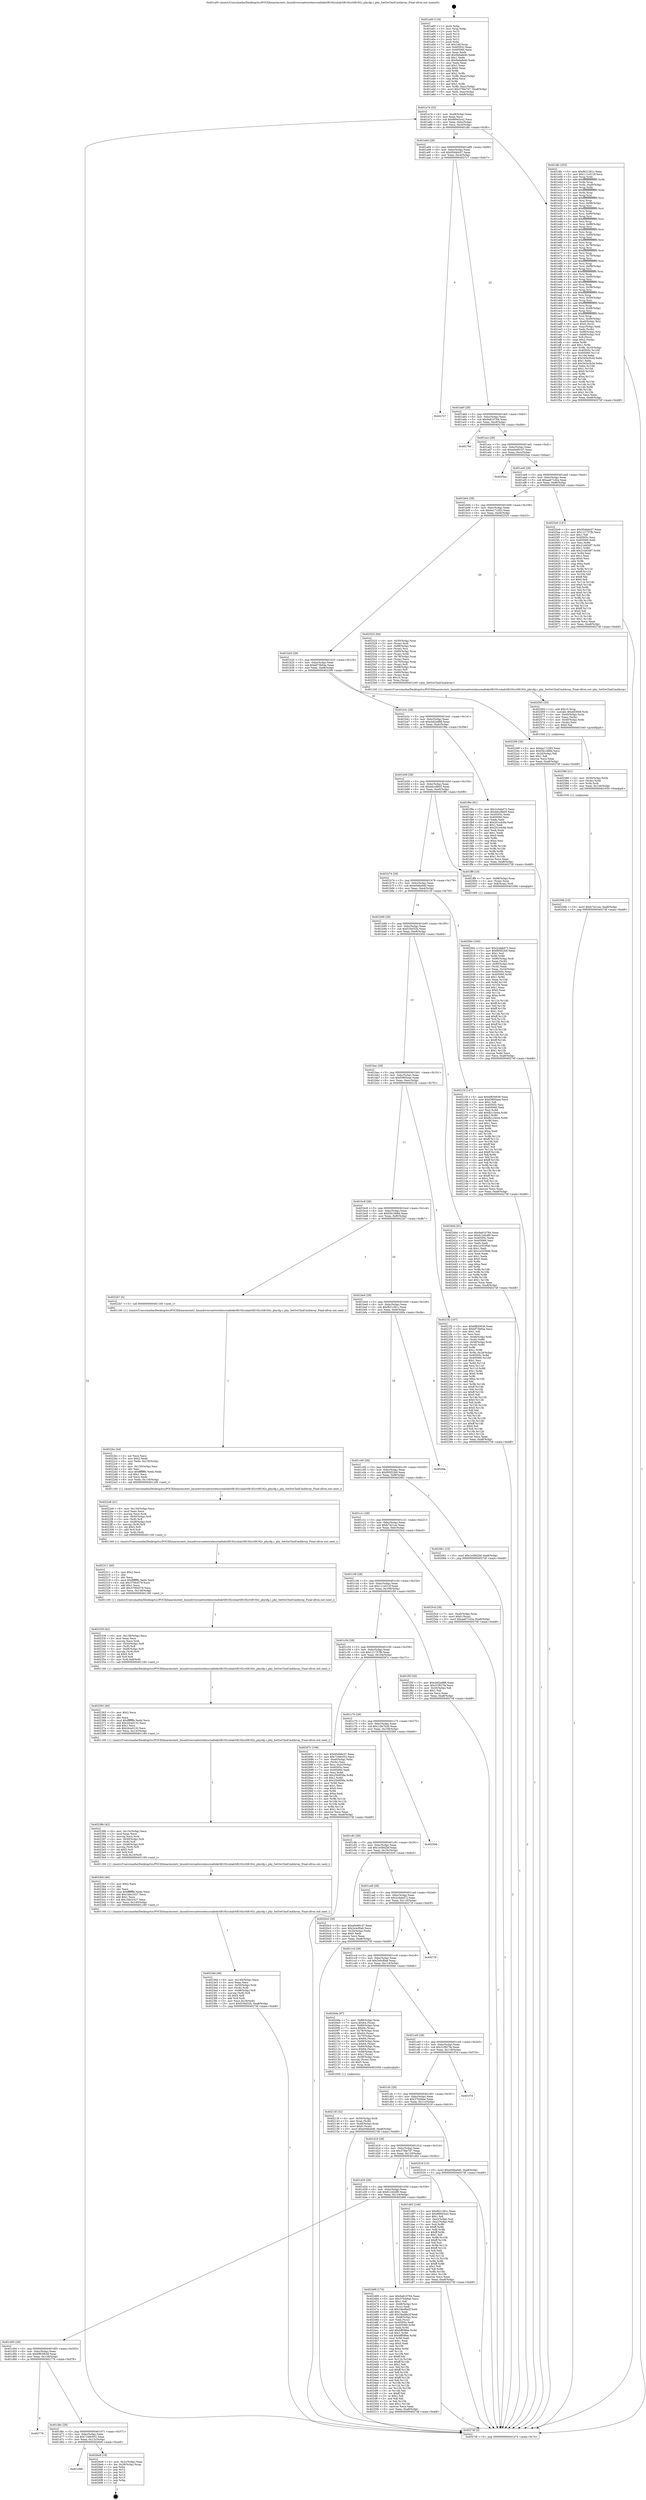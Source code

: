 digraph "0x401a00" {
  label = "0x401a00 (/mnt/c/Users/mathe/Desktop/tcc/POCII/binaries/extr_linuxdriversnetwirelessrealtekrtl8192cuhalrtl8192crtl8192c_phycfg.c_phy_SetSwChnlCmdArray_Final-ollvm.out::main(0))"
  labelloc = "t"
  node[shape=record]

  Entry [label="",width=0.3,height=0.3,shape=circle,fillcolor=black,style=filled]
  "0x401a74" [label="{
     0x401a74 [32]\l
     | [instrs]\l
     &nbsp;&nbsp;0x401a74 \<+6\>: mov -0xa8(%rbp),%eax\l
     &nbsp;&nbsp;0x401a7a \<+2\>: mov %eax,%ecx\l
     &nbsp;&nbsp;0x401a7c \<+6\>: sub $0x88943ce2,%ecx\l
     &nbsp;&nbsp;0x401a82 \<+6\>: mov %eax,-0xbc(%rbp)\l
     &nbsp;&nbsp;0x401a88 \<+6\>: mov %ecx,-0xc0(%rbp)\l
     &nbsp;&nbsp;0x401a8e \<+6\>: je 0000000000401dfc \<main+0x3fc\>\l
  }"]
  "0x401dfc" [label="{
     0x401dfc [355]\l
     | [instrs]\l
     &nbsp;&nbsp;0x401dfc \<+5\>: mov $0xf621281c,%eax\l
     &nbsp;&nbsp;0x401e01 \<+5\>: mov $0x111e512f,%ecx\l
     &nbsp;&nbsp;0x401e06 \<+3\>: mov %rsp,%rdx\l
     &nbsp;&nbsp;0x401e09 \<+4\>: add $0xfffffffffffffff0,%rdx\l
     &nbsp;&nbsp;0x401e0d \<+3\>: mov %rdx,%rsp\l
     &nbsp;&nbsp;0x401e10 \<+7\>: mov %rdx,-0xa0(%rbp)\l
     &nbsp;&nbsp;0x401e17 \<+3\>: mov %rsp,%rdx\l
     &nbsp;&nbsp;0x401e1a \<+4\>: add $0xfffffffffffffff0,%rdx\l
     &nbsp;&nbsp;0x401e1e \<+3\>: mov %rdx,%rsp\l
     &nbsp;&nbsp;0x401e21 \<+3\>: mov %rsp,%rsi\l
     &nbsp;&nbsp;0x401e24 \<+4\>: add $0xfffffffffffffff0,%rsi\l
     &nbsp;&nbsp;0x401e28 \<+3\>: mov %rsi,%rsp\l
     &nbsp;&nbsp;0x401e2b \<+7\>: mov %rsi,-0x98(%rbp)\l
     &nbsp;&nbsp;0x401e32 \<+3\>: mov %rsp,%rsi\l
     &nbsp;&nbsp;0x401e35 \<+4\>: add $0xfffffffffffffff0,%rsi\l
     &nbsp;&nbsp;0x401e39 \<+3\>: mov %rsi,%rsp\l
     &nbsp;&nbsp;0x401e3c \<+7\>: mov %rsi,-0x90(%rbp)\l
     &nbsp;&nbsp;0x401e43 \<+3\>: mov %rsp,%rsi\l
     &nbsp;&nbsp;0x401e46 \<+4\>: add $0xfffffffffffffff0,%rsi\l
     &nbsp;&nbsp;0x401e4a \<+3\>: mov %rsi,%rsp\l
     &nbsp;&nbsp;0x401e4d \<+7\>: mov %rsi,-0x88(%rbp)\l
     &nbsp;&nbsp;0x401e54 \<+3\>: mov %rsp,%rsi\l
     &nbsp;&nbsp;0x401e57 \<+4\>: add $0xfffffffffffffff0,%rsi\l
     &nbsp;&nbsp;0x401e5b \<+3\>: mov %rsi,%rsp\l
     &nbsp;&nbsp;0x401e5e \<+4\>: mov %rsi,-0x80(%rbp)\l
     &nbsp;&nbsp;0x401e62 \<+3\>: mov %rsp,%rsi\l
     &nbsp;&nbsp;0x401e65 \<+4\>: add $0xfffffffffffffff0,%rsi\l
     &nbsp;&nbsp;0x401e69 \<+3\>: mov %rsi,%rsp\l
     &nbsp;&nbsp;0x401e6c \<+4\>: mov %rsi,-0x78(%rbp)\l
     &nbsp;&nbsp;0x401e70 \<+3\>: mov %rsp,%rsi\l
     &nbsp;&nbsp;0x401e73 \<+4\>: add $0xfffffffffffffff0,%rsi\l
     &nbsp;&nbsp;0x401e77 \<+3\>: mov %rsi,%rsp\l
     &nbsp;&nbsp;0x401e7a \<+4\>: mov %rsi,-0x70(%rbp)\l
     &nbsp;&nbsp;0x401e7e \<+3\>: mov %rsp,%rsi\l
     &nbsp;&nbsp;0x401e81 \<+4\>: add $0xfffffffffffffff0,%rsi\l
     &nbsp;&nbsp;0x401e85 \<+3\>: mov %rsi,%rsp\l
     &nbsp;&nbsp;0x401e88 \<+4\>: mov %rsi,-0x68(%rbp)\l
     &nbsp;&nbsp;0x401e8c \<+3\>: mov %rsp,%rsi\l
     &nbsp;&nbsp;0x401e8f \<+4\>: add $0xfffffffffffffff0,%rsi\l
     &nbsp;&nbsp;0x401e93 \<+3\>: mov %rsi,%rsp\l
     &nbsp;&nbsp;0x401e96 \<+4\>: mov %rsi,-0x60(%rbp)\l
     &nbsp;&nbsp;0x401e9a \<+3\>: mov %rsp,%rsi\l
     &nbsp;&nbsp;0x401e9d \<+4\>: add $0xfffffffffffffff0,%rsi\l
     &nbsp;&nbsp;0x401ea1 \<+3\>: mov %rsi,%rsp\l
     &nbsp;&nbsp;0x401ea4 \<+4\>: mov %rsi,-0x58(%rbp)\l
     &nbsp;&nbsp;0x401ea8 \<+3\>: mov %rsp,%rsi\l
     &nbsp;&nbsp;0x401eab \<+4\>: add $0xfffffffffffffff0,%rsi\l
     &nbsp;&nbsp;0x401eaf \<+3\>: mov %rsi,%rsp\l
     &nbsp;&nbsp;0x401eb2 \<+4\>: mov %rsi,-0x50(%rbp)\l
     &nbsp;&nbsp;0x401eb6 \<+3\>: mov %rsp,%rsi\l
     &nbsp;&nbsp;0x401eb9 \<+4\>: add $0xfffffffffffffff0,%rsi\l
     &nbsp;&nbsp;0x401ebd \<+3\>: mov %rsi,%rsp\l
     &nbsp;&nbsp;0x401ec0 \<+4\>: mov %rsi,-0x48(%rbp)\l
     &nbsp;&nbsp;0x401ec4 \<+3\>: mov %rsp,%rsi\l
     &nbsp;&nbsp;0x401ec7 \<+4\>: add $0xfffffffffffffff0,%rsi\l
     &nbsp;&nbsp;0x401ecb \<+3\>: mov %rsi,%rsp\l
     &nbsp;&nbsp;0x401ece \<+4\>: mov %rsi,-0x40(%rbp)\l
     &nbsp;&nbsp;0x401ed2 \<+7\>: mov -0xa0(%rbp),%rsi\l
     &nbsp;&nbsp;0x401ed9 \<+6\>: movl $0x0,(%rsi)\l
     &nbsp;&nbsp;0x401edf \<+6\>: mov -0xac(%rbp),%edi\l
     &nbsp;&nbsp;0x401ee5 \<+2\>: mov %edi,(%rdx)\l
     &nbsp;&nbsp;0x401ee7 \<+7\>: mov -0x98(%rbp),%rsi\l
     &nbsp;&nbsp;0x401eee \<+7\>: mov -0xb8(%rbp),%r8\l
     &nbsp;&nbsp;0x401ef5 \<+3\>: mov %r8,(%rsi)\l
     &nbsp;&nbsp;0x401ef8 \<+3\>: cmpl $0x2,(%rdx)\l
     &nbsp;&nbsp;0x401efb \<+4\>: setne %r9b\l
     &nbsp;&nbsp;0x401eff \<+4\>: and $0x1,%r9b\l
     &nbsp;&nbsp;0x401f03 \<+4\>: mov %r9b,-0x35(%rbp)\l
     &nbsp;&nbsp;0x401f07 \<+8\>: mov 0x40505c,%r10d\l
     &nbsp;&nbsp;0x401f0f \<+8\>: mov 0x405060,%r11d\l
     &nbsp;&nbsp;0x401f17 \<+3\>: mov %r10d,%ebx\l
     &nbsp;&nbsp;0x401f1a \<+6\>: sub $0x345e2b3d,%ebx\l
     &nbsp;&nbsp;0x401f20 \<+3\>: sub $0x1,%ebx\l
     &nbsp;&nbsp;0x401f23 \<+6\>: add $0x345e2b3d,%ebx\l
     &nbsp;&nbsp;0x401f29 \<+4\>: imul %ebx,%r10d\l
     &nbsp;&nbsp;0x401f2d \<+4\>: and $0x1,%r10d\l
     &nbsp;&nbsp;0x401f31 \<+4\>: cmp $0x0,%r10d\l
     &nbsp;&nbsp;0x401f35 \<+4\>: sete %r9b\l
     &nbsp;&nbsp;0x401f39 \<+4\>: cmp $0xa,%r11d\l
     &nbsp;&nbsp;0x401f3d \<+4\>: setl %r14b\l
     &nbsp;&nbsp;0x401f41 \<+3\>: mov %r9b,%r15b\l
     &nbsp;&nbsp;0x401f44 \<+3\>: and %r14b,%r15b\l
     &nbsp;&nbsp;0x401f47 \<+3\>: xor %r14b,%r9b\l
     &nbsp;&nbsp;0x401f4a \<+3\>: or %r9b,%r15b\l
     &nbsp;&nbsp;0x401f4d \<+4\>: test $0x1,%r15b\l
     &nbsp;&nbsp;0x401f51 \<+3\>: cmovne %ecx,%eax\l
     &nbsp;&nbsp;0x401f54 \<+6\>: mov %eax,-0xa8(%rbp)\l
     &nbsp;&nbsp;0x401f5a \<+5\>: jmp 00000000004027df \<main+0xddf\>\l
  }"]
  "0x401a94" [label="{
     0x401a94 [28]\l
     | [instrs]\l
     &nbsp;&nbsp;0x401a94 \<+5\>: jmp 0000000000401a99 \<main+0x99\>\l
     &nbsp;&nbsp;0x401a99 \<+6\>: mov -0xbc(%rbp),%eax\l
     &nbsp;&nbsp;0x401a9f \<+5\>: sub $0x95d4dc07,%eax\l
     &nbsp;&nbsp;0x401aa4 \<+6\>: mov %eax,-0xc4(%rbp)\l
     &nbsp;&nbsp;0x401aaa \<+6\>: je 00000000004027c7 \<main+0xdc7\>\l
  }"]
  Exit [label="",width=0.3,height=0.3,shape=circle,fillcolor=black,style=filled,peripheries=2]
  "0x4027c7" [label="{
     0x4027c7\l
  }", style=dashed]
  "0x401ab0" [label="{
     0x401ab0 [28]\l
     | [instrs]\l
     &nbsp;&nbsp;0x401ab0 \<+5\>: jmp 0000000000401ab5 \<main+0xb5\>\l
     &nbsp;&nbsp;0x401ab5 \<+6\>: mov -0xbc(%rbp),%eax\l
     &nbsp;&nbsp;0x401abb \<+5\>: sub $0x9a810784,%eax\l
     &nbsp;&nbsp;0x401ac0 \<+6\>: mov %eax,-0xc8(%rbp)\l
     &nbsp;&nbsp;0x401ac6 \<+6\>: je 000000000040279d \<main+0xd9d\>\l
  }"]
  "0x401d88" [label="{
     0x401d88\l
  }", style=dashed]
  "0x40279d" [label="{
     0x40279d\l
  }", style=dashed]
  "0x401acc" [label="{
     0x401acc [28]\l
     | [instrs]\l
     &nbsp;&nbsp;0x401acc \<+5\>: jmp 0000000000401ad1 \<main+0xd1\>\l
     &nbsp;&nbsp;0x401ad1 \<+6\>: mov -0xbc(%rbp),%eax\l
     &nbsp;&nbsp;0x401ad7 \<+5\>: sub $0xa0e991d7,%eax\l
     &nbsp;&nbsp;0x401adc \<+6\>: mov %eax,-0xcc(%rbp)\l
     &nbsp;&nbsp;0x401ae2 \<+6\>: je 00000000004025aa \<main+0xbaa\>\l
  }"]
  "0x4026e8" [label="{
     0x4026e8 [18]\l
     | [instrs]\l
     &nbsp;&nbsp;0x4026e8 \<+3\>: mov -0x2c(%rbp),%eax\l
     &nbsp;&nbsp;0x4026eb \<+4\>: lea -0x28(%rbp),%rsp\l
     &nbsp;&nbsp;0x4026ef \<+1\>: pop %rbx\l
     &nbsp;&nbsp;0x4026f0 \<+2\>: pop %r12\l
     &nbsp;&nbsp;0x4026f2 \<+2\>: pop %r13\l
     &nbsp;&nbsp;0x4026f4 \<+2\>: pop %r14\l
     &nbsp;&nbsp;0x4026f6 \<+2\>: pop %r15\l
     &nbsp;&nbsp;0x4026f8 \<+1\>: pop %rbp\l
     &nbsp;&nbsp;0x4026f9 \<+1\>: ret\l
  }"]
  "0x4025aa" [label="{
     0x4025aa\l
  }", style=dashed]
  "0x401ae8" [label="{
     0x401ae8 [28]\l
     | [instrs]\l
     &nbsp;&nbsp;0x401ae8 \<+5\>: jmp 0000000000401aed \<main+0xed\>\l
     &nbsp;&nbsp;0x401aed \<+6\>: mov -0xbc(%rbp),%eax\l
     &nbsp;&nbsp;0x401af3 \<+5\>: sub $0xaa671d2a,%eax\l
     &nbsp;&nbsp;0x401af8 \<+6\>: mov %eax,-0xd0(%rbp)\l
     &nbsp;&nbsp;0x401afe \<+6\>: je 00000000004025e9 \<main+0xbe9\>\l
  }"]
  "0x401d6c" [label="{
     0x401d6c [28]\l
     | [instrs]\l
     &nbsp;&nbsp;0x401d6c \<+5\>: jmp 0000000000401d71 \<main+0x371\>\l
     &nbsp;&nbsp;0x401d71 \<+6\>: mov -0xbc(%rbp),%eax\l
     &nbsp;&nbsp;0x401d77 \<+5\>: sub $0x7248c052,%eax\l
     &nbsp;&nbsp;0x401d7c \<+6\>: mov %eax,-0x12c(%rbp)\l
     &nbsp;&nbsp;0x401d82 \<+6\>: je 00000000004026e8 \<main+0xce8\>\l
  }"]
  "0x4025e9" [label="{
     0x4025e9 [147]\l
     | [instrs]\l
     &nbsp;&nbsp;0x4025e9 \<+5\>: mov $0x95d4dc07,%eax\l
     &nbsp;&nbsp;0x4025ee \<+5\>: mov $0x121757fb,%ecx\l
     &nbsp;&nbsp;0x4025f3 \<+2\>: mov $0x1,%dl\l
     &nbsp;&nbsp;0x4025f5 \<+7\>: mov 0x40505c,%esi\l
     &nbsp;&nbsp;0x4025fc \<+7\>: mov 0x405060,%edi\l
     &nbsp;&nbsp;0x402603 \<+3\>: mov %esi,%r8d\l
     &nbsp;&nbsp;0x402606 \<+7\>: sub $0x21dd3df7,%r8d\l
     &nbsp;&nbsp;0x40260d \<+4\>: sub $0x1,%r8d\l
     &nbsp;&nbsp;0x402611 \<+7\>: add $0x21dd3df7,%r8d\l
     &nbsp;&nbsp;0x402618 \<+4\>: imul %r8d,%esi\l
     &nbsp;&nbsp;0x40261c \<+3\>: and $0x1,%esi\l
     &nbsp;&nbsp;0x40261f \<+3\>: cmp $0x0,%esi\l
     &nbsp;&nbsp;0x402622 \<+4\>: sete %r9b\l
     &nbsp;&nbsp;0x402626 \<+3\>: cmp $0xa,%edi\l
     &nbsp;&nbsp;0x402629 \<+4\>: setl %r10b\l
     &nbsp;&nbsp;0x40262d \<+3\>: mov %r9b,%r11b\l
     &nbsp;&nbsp;0x402630 \<+4\>: xor $0xff,%r11b\l
     &nbsp;&nbsp;0x402634 \<+3\>: mov %r10b,%bl\l
     &nbsp;&nbsp;0x402637 \<+3\>: xor $0xff,%bl\l
     &nbsp;&nbsp;0x40263a \<+3\>: xor $0x0,%dl\l
     &nbsp;&nbsp;0x40263d \<+3\>: mov %r11b,%r14b\l
     &nbsp;&nbsp;0x402640 \<+4\>: and $0x0,%r14b\l
     &nbsp;&nbsp;0x402644 \<+3\>: and %dl,%r9b\l
     &nbsp;&nbsp;0x402647 \<+3\>: mov %bl,%r15b\l
     &nbsp;&nbsp;0x40264a \<+4\>: and $0x0,%r15b\l
     &nbsp;&nbsp;0x40264e \<+3\>: and %dl,%r10b\l
     &nbsp;&nbsp;0x402651 \<+3\>: or %r9b,%r14b\l
     &nbsp;&nbsp;0x402654 \<+3\>: or %r10b,%r15b\l
     &nbsp;&nbsp;0x402657 \<+3\>: xor %r15b,%r14b\l
     &nbsp;&nbsp;0x40265a \<+3\>: or %bl,%r11b\l
     &nbsp;&nbsp;0x40265d \<+4\>: xor $0xff,%r11b\l
     &nbsp;&nbsp;0x402661 \<+3\>: or $0x0,%dl\l
     &nbsp;&nbsp;0x402664 \<+3\>: and %dl,%r11b\l
     &nbsp;&nbsp;0x402667 \<+3\>: or %r11b,%r14b\l
     &nbsp;&nbsp;0x40266a \<+4\>: test $0x1,%r14b\l
     &nbsp;&nbsp;0x40266e \<+3\>: cmovne %ecx,%eax\l
     &nbsp;&nbsp;0x402671 \<+6\>: mov %eax,-0xa8(%rbp)\l
     &nbsp;&nbsp;0x402677 \<+5\>: jmp 00000000004027df \<main+0xddf\>\l
  }"]
  "0x401b04" [label="{
     0x401b04 [28]\l
     | [instrs]\l
     &nbsp;&nbsp;0x401b04 \<+5\>: jmp 0000000000401b09 \<main+0x109\>\l
     &nbsp;&nbsp;0x401b09 \<+6\>: mov -0xbc(%rbp),%eax\l
     &nbsp;&nbsp;0x401b0f \<+5\>: sub $0xba17c283,%eax\l
     &nbsp;&nbsp;0x401b14 \<+6\>: mov %eax,-0xd4(%rbp)\l
     &nbsp;&nbsp;0x401b1a \<+6\>: je 0000000000402525 \<main+0xb25\>\l
  }"]
  "0x402778" [label="{
     0x402778\l
  }", style=dashed]
  "0x402525" [label="{
     0x402525 [64]\l
     | [instrs]\l
     &nbsp;&nbsp;0x402525 \<+4\>: mov -0x50(%rbp),%rax\l
     &nbsp;&nbsp;0x402529 \<+3\>: mov (%rax),%rdi\l
     &nbsp;&nbsp;0x40252c \<+7\>: mov -0x88(%rbp),%rax\l
     &nbsp;&nbsp;0x402533 \<+3\>: mov (%rax),%rsi\l
     &nbsp;&nbsp;0x402536 \<+4\>: mov -0x80(%rbp),%rax\l
     &nbsp;&nbsp;0x40253a \<+3\>: mov (%rax),%rdx\l
     &nbsp;&nbsp;0x40253d \<+4\>: mov -0x78(%rbp),%rax\l
     &nbsp;&nbsp;0x402541 \<+2\>: mov (%rax),%ecx\l
     &nbsp;&nbsp;0x402543 \<+4\>: mov -0x70(%rbp),%rax\l
     &nbsp;&nbsp;0x402547 \<+3\>: mov (%rax),%r8\l
     &nbsp;&nbsp;0x40254a \<+4\>: mov -0x68(%rbp),%rax\l
     &nbsp;&nbsp;0x40254e \<+3\>: mov (%rax),%r9\l
     &nbsp;&nbsp;0x402551 \<+4\>: mov -0x60(%rbp),%rax\l
     &nbsp;&nbsp;0x402555 \<+3\>: mov (%rax),%rax\l
     &nbsp;&nbsp;0x402558 \<+4\>: sub $0x10,%rsp\l
     &nbsp;&nbsp;0x40255c \<+4\>: mov %rax,(%rsp)\l
     &nbsp;&nbsp;0x402560 \<+5\>: call 0000000000401240 \<phy_SetSwChnlCmdArray\>\l
     | [calls]\l
     &nbsp;&nbsp;0x401240 \{1\} (/mnt/c/Users/mathe/Desktop/tcc/POCII/binaries/extr_linuxdriversnetwirelessrealtekrtl8192cuhalrtl8192crtl8192c_phycfg.c_phy_SetSwChnlCmdArray_Final-ollvm.out::phy_SetSwChnlCmdArray)\l
  }"]
  "0x401b20" [label="{
     0x401b20 [28]\l
     | [instrs]\l
     &nbsp;&nbsp;0x401b20 \<+5\>: jmp 0000000000401b25 \<main+0x125\>\l
     &nbsp;&nbsp;0x401b25 \<+6\>: mov -0xbc(%rbp),%eax\l
     &nbsp;&nbsp;0x401b2b \<+5\>: sub $0xbf73b64a,%eax\l
     &nbsp;&nbsp;0x401b30 \<+6\>: mov %eax,-0xd8(%rbp)\l
     &nbsp;&nbsp;0x401b36 \<+6\>: je 0000000000402299 \<main+0x899\>\l
  }"]
  "0x40259b" [label="{
     0x40259b [15]\l
     | [instrs]\l
     &nbsp;&nbsp;0x40259b \<+10\>: movl $0xb7421ee,-0xa8(%rbp)\l
     &nbsp;&nbsp;0x4025a5 \<+5\>: jmp 00000000004027df \<main+0xddf\>\l
  }"]
  "0x402299" [label="{
     0x402299 [30]\l
     | [instrs]\l
     &nbsp;&nbsp;0x402299 \<+5\>: mov $0xba17c283,%eax\l
     &nbsp;&nbsp;0x40229e \<+5\>: mov $0xf3b1468d,%ecx\l
     &nbsp;&nbsp;0x4022a3 \<+3\>: mov -0x2d(%rbp),%dl\l
     &nbsp;&nbsp;0x4022a6 \<+3\>: test $0x1,%dl\l
     &nbsp;&nbsp;0x4022a9 \<+3\>: cmovne %ecx,%eax\l
     &nbsp;&nbsp;0x4022ac \<+6\>: mov %eax,-0xa8(%rbp)\l
     &nbsp;&nbsp;0x4022b2 \<+5\>: jmp 00000000004027df \<main+0xddf\>\l
  }"]
  "0x401b3c" [label="{
     0x401b3c [28]\l
     | [instrs]\l
     &nbsp;&nbsp;0x401b3c \<+5\>: jmp 0000000000401b41 \<main+0x141\>\l
     &nbsp;&nbsp;0x401b41 \<+6\>: mov -0xbc(%rbp),%eax\l
     &nbsp;&nbsp;0x401b47 \<+5\>: sub $0xcb62a988,%eax\l
     &nbsp;&nbsp;0x401b4c \<+6\>: mov %eax,-0xdc(%rbp)\l
     &nbsp;&nbsp;0x401b52 \<+6\>: je 0000000000401f9e \<main+0x59e\>\l
  }"]
  "0x402586" [label="{
     0x402586 [21]\l
     | [instrs]\l
     &nbsp;&nbsp;0x402586 \<+4\>: mov -0x50(%rbp),%rdx\l
     &nbsp;&nbsp;0x40258a \<+3\>: mov (%rdx),%rdx\l
     &nbsp;&nbsp;0x40258d \<+3\>: mov %rdx,%rdi\l
     &nbsp;&nbsp;0x402590 \<+6\>: mov %eax,-0x144(%rbp)\l
     &nbsp;&nbsp;0x402596 \<+5\>: call 0000000000401030 \<free@plt\>\l
     | [calls]\l
     &nbsp;&nbsp;0x401030 \{1\} (unknown)\l
  }"]
  "0x401f9e" [label="{
     0x401f9e [91]\l
     | [instrs]\l
     &nbsp;&nbsp;0x401f9e \<+5\>: mov $0x2cdabd72,%eax\l
     &nbsp;&nbsp;0x401fa3 \<+5\>: mov $0xddcc8b05,%ecx\l
     &nbsp;&nbsp;0x401fa8 \<+7\>: mov 0x40505c,%edx\l
     &nbsp;&nbsp;0x401faf \<+7\>: mov 0x405060,%esi\l
     &nbsp;&nbsp;0x401fb6 \<+2\>: mov %edx,%edi\l
     &nbsp;&nbsp;0x401fb8 \<+6\>: sub $0x201e4c8a,%edi\l
     &nbsp;&nbsp;0x401fbe \<+3\>: sub $0x1,%edi\l
     &nbsp;&nbsp;0x401fc1 \<+6\>: add $0x201e4c8a,%edi\l
     &nbsp;&nbsp;0x401fc7 \<+3\>: imul %edi,%edx\l
     &nbsp;&nbsp;0x401fca \<+3\>: and $0x1,%edx\l
     &nbsp;&nbsp;0x401fcd \<+3\>: cmp $0x0,%edx\l
     &nbsp;&nbsp;0x401fd0 \<+4\>: sete %r8b\l
     &nbsp;&nbsp;0x401fd4 \<+3\>: cmp $0xa,%esi\l
     &nbsp;&nbsp;0x401fd7 \<+4\>: setl %r9b\l
     &nbsp;&nbsp;0x401fdb \<+3\>: mov %r8b,%r10b\l
     &nbsp;&nbsp;0x401fde \<+3\>: and %r9b,%r10b\l
     &nbsp;&nbsp;0x401fe1 \<+3\>: xor %r9b,%r8b\l
     &nbsp;&nbsp;0x401fe4 \<+3\>: or %r8b,%r10b\l
     &nbsp;&nbsp;0x401fe7 \<+4\>: test $0x1,%r10b\l
     &nbsp;&nbsp;0x401feb \<+3\>: cmovne %ecx,%eax\l
     &nbsp;&nbsp;0x401fee \<+6\>: mov %eax,-0xa8(%rbp)\l
     &nbsp;&nbsp;0x401ff4 \<+5\>: jmp 00000000004027df \<main+0xddf\>\l
  }"]
  "0x401b58" [label="{
     0x401b58 [28]\l
     | [instrs]\l
     &nbsp;&nbsp;0x401b58 \<+5\>: jmp 0000000000401b5d \<main+0x15d\>\l
     &nbsp;&nbsp;0x401b5d \<+6\>: mov -0xbc(%rbp),%eax\l
     &nbsp;&nbsp;0x401b63 \<+5\>: sub $0xddcc8b05,%eax\l
     &nbsp;&nbsp;0x401b68 \<+6\>: mov %eax,-0xe0(%rbp)\l
     &nbsp;&nbsp;0x401b6e \<+6\>: je 0000000000401ff9 \<main+0x5f9\>\l
  }"]
  "0x402565" [label="{
     0x402565 [33]\l
     | [instrs]\l
     &nbsp;&nbsp;0x402565 \<+4\>: add $0x10,%rsp\l
     &nbsp;&nbsp;0x402569 \<+10\>: movabs $0x4030b6,%rdi\l
     &nbsp;&nbsp;0x402573 \<+4\>: mov -0x40(%rbp),%rdx\l
     &nbsp;&nbsp;0x402577 \<+2\>: mov %eax,(%rdx)\l
     &nbsp;&nbsp;0x402579 \<+4\>: mov -0x40(%rbp),%rdx\l
     &nbsp;&nbsp;0x40257d \<+2\>: mov (%rdx),%esi\l
     &nbsp;&nbsp;0x40257f \<+2\>: mov $0x0,%al\l
     &nbsp;&nbsp;0x402581 \<+5\>: call 0000000000401040 \<printf@plt\>\l
     | [calls]\l
     &nbsp;&nbsp;0x401040 \{1\} (unknown)\l
  }"]
  "0x401ff9" [label="{
     0x401ff9 [19]\l
     | [instrs]\l
     &nbsp;&nbsp;0x401ff9 \<+7\>: mov -0x98(%rbp),%rax\l
     &nbsp;&nbsp;0x402000 \<+3\>: mov (%rax),%rax\l
     &nbsp;&nbsp;0x402003 \<+4\>: mov 0x8(%rax),%rdi\l
     &nbsp;&nbsp;0x402007 \<+5\>: call 0000000000401060 \<atoi@plt\>\l
     | [calls]\l
     &nbsp;&nbsp;0x401060 \{1\} (unknown)\l
  }"]
  "0x401b74" [label="{
     0x401b74 [28]\l
     | [instrs]\l
     &nbsp;&nbsp;0x401b74 \<+5\>: jmp 0000000000401b79 \<main+0x179\>\l
     &nbsp;&nbsp;0x401b79 \<+6\>: mov -0xbc(%rbp),%eax\l
     &nbsp;&nbsp;0x401b7f \<+5\>: sub $0xe046a0d0,%eax\l
     &nbsp;&nbsp;0x401b84 \<+6\>: mov %eax,-0xe4(%rbp)\l
     &nbsp;&nbsp;0x401b8a \<+6\>: je 000000000040215f \<main+0x75f\>\l
  }"]
  "0x401d50" [label="{
     0x401d50 [28]\l
     | [instrs]\l
     &nbsp;&nbsp;0x401d50 \<+5\>: jmp 0000000000401d55 \<main+0x355\>\l
     &nbsp;&nbsp;0x401d55 \<+6\>: mov -0xbc(%rbp),%eax\l
     &nbsp;&nbsp;0x401d5b \<+5\>: sub $0x6f830638,%eax\l
     &nbsp;&nbsp;0x401d60 \<+6\>: mov %eax,-0x128(%rbp)\l
     &nbsp;&nbsp;0x401d66 \<+6\>: je 0000000000402778 \<main+0xd78\>\l
  }"]
  "0x40215f" [label="{
     0x40215f [147]\l
     | [instrs]\l
     &nbsp;&nbsp;0x40215f \<+5\>: mov $0x6f830638,%eax\l
     &nbsp;&nbsp;0x402164 \<+5\>: mov $0xf3805eae,%ecx\l
     &nbsp;&nbsp;0x402169 \<+2\>: mov $0x1,%dl\l
     &nbsp;&nbsp;0x40216b \<+7\>: mov 0x40505c,%esi\l
     &nbsp;&nbsp;0x402172 \<+7\>: mov 0x405060,%edi\l
     &nbsp;&nbsp;0x402179 \<+3\>: mov %esi,%r8d\l
     &nbsp;&nbsp;0x40217c \<+7\>: add $0xfb1c3e44,%r8d\l
     &nbsp;&nbsp;0x402183 \<+4\>: sub $0x1,%r8d\l
     &nbsp;&nbsp;0x402187 \<+7\>: sub $0xfb1c3e44,%r8d\l
     &nbsp;&nbsp;0x40218e \<+4\>: imul %r8d,%esi\l
     &nbsp;&nbsp;0x402192 \<+3\>: and $0x1,%esi\l
     &nbsp;&nbsp;0x402195 \<+3\>: cmp $0x0,%esi\l
     &nbsp;&nbsp;0x402198 \<+4\>: sete %r9b\l
     &nbsp;&nbsp;0x40219c \<+3\>: cmp $0xa,%edi\l
     &nbsp;&nbsp;0x40219f \<+4\>: setl %r10b\l
     &nbsp;&nbsp;0x4021a3 \<+3\>: mov %r9b,%r11b\l
     &nbsp;&nbsp;0x4021a6 \<+4\>: xor $0xff,%r11b\l
     &nbsp;&nbsp;0x4021aa \<+3\>: mov %r10b,%bl\l
     &nbsp;&nbsp;0x4021ad \<+3\>: xor $0xff,%bl\l
     &nbsp;&nbsp;0x4021b0 \<+3\>: xor $0x1,%dl\l
     &nbsp;&nbsp;0x4021b3 \<+3\>: mov %r11b,%r14b\l
     &nbsp;&nbsp;0x4021b6 \<+4\>: and $0xff,%r14b\l
     &nbsp;&nbsp;0x4021ba \<+3\>: and %dl,%r9b\l
     &nbsp;&nbsp;0x4021bd \<+3\>: mov %bl,%r15b\l
     &nbsp;&nbsp;0x4021c0 \<+4\>: and $0xff,%r15b\l
     &nbsp;&nbsp;0x4021c4 \<+3\>: and %dl,%r10b\l
     &nbsp;&nbsp;0x4021c7 \<+3\>: or %r9b,%r14b\l
     &nbsp;&nbsp;0x4021ca \<+3\>: or %r10b,%r15b\l
     &nbsp;&nbsp;0x4021cd \<+3\>: xor %r15b,%r14b\l
     &nbsp;&nbsp;0x4021d0 \<+3\>: or %bl,%r11b\l
     &nbsp;&nbsp;0x4021d3 \<+4\>: xor $0xff,%r11b\l
     &nbsp;&nbsp;0x4021d7 \<+3\>: or $0x1,%dl\l
     &nbsp;&nbsp;0x4021da \<+3\>: and %dl,%r11b\l
     &nbsp;&nbsp;0x4021dd \<+3\>: or %r11b,%r14b\l
     &nbsp;&nbsp;0x4021e0 \<+4\>: test $0x1,%r14b\l
     &nbsp;&nbsp;0x4021e4 \<+3\>: cmovne %ecx,%eax\l
     &nbsp;&nbsp;0x4021e7 \<+6\>: mov %eax,-0xa8(%rbp)\l
     &nbsp;&nbsp;0x4021ed \<+5\>: jmp 00000000004027df \<main+0xddf\>\l
  }"]
  "0x401b90" [label="{
     0x401b90 [28]\l
     | [instrs]\l
     &nbsp;&nbsp;0x401b90 \<+5\>: jmp 0000000000401b95 \<main+0x195\>\l
     &nbsp;&nbsp;0x401b95 \<+6\>: mov -0xbc(%rbp),%eax\l
     &nbsp;&nbsp;0x401b9b \<+5\>: sub $0xf1f4d32b,%eax\l
     &nbsp;&nbsp;0x401ba0 \<+6\>: mov %eax,-0xe8(%rbp)\l
     &nbsp;&nbsp;0x401ba6 \<+6\>: je 000000000040240d \<main+0xa0d\>\l
  }"]
  "0x402468" [label="{
     0x402468 [174]\l
     | [instrs]\l
     &nbsp;&nbsp;0x402468 \<+5\>: mov $0x9a810784,%eax\l
     &nbsp;&nbsp;0x40246d \<+5\>: mov $0x37fcb8ae,%ecx\l
     &nbsp;&nbsp;0x402472 \<+2\>: mov $0x1,%dl\l
     &nbsp;&nbsp;0x402474 \<+4\>: mov -0x48(%rbp),%rsi\l
     &nbsp;&nbsp;0x402478 \<+2\>: mov (%rsi),%edi\l
     &nbsp;&nbsp;0x40247a \<+6\>: sub $0x34ed8a2f,%edi\l
     &nbsp;&nbsp;0x402480 \<+3\>: add $0x1,%edi\l
     &nbsp;&nbsp;0x402483 \<+6\>: add $0x34ed8a2f,%edi\l
     &nbsp;&nbsp;0x402489 \<+4\>: mov -0x48(%rbp),%rsi\l
     &nbsp;&nbsp;0x40248d \<+2\>: mov %edi,(%rsi)\l
     &nbsp;&nbsp;0x40248f \<+7\>: mov 0x40505c,%edi\l
     &nbsp;&nbsp;0x402496 \<+8\>: mov 0x405060,%r8d\l
     &nbsp;&nbsp;0x40249e \<+3\>: mov %edi,%r9d\l
     &nbsp;&nbsp;0x4024a1 \<+7\>: add $0xbff59fee,%r9d\l
     &nbsp;&nbsp;0x4024a8 \<+4\>: sub $0x1,%r9d\l
     &nbsp;&nbsp;0x4024ac \<+7\>: sub $0xbff59fee,%r9d\l
     &nbsp;&nbsp;0x4024b3 \<+4\>: imul %r9d,%edi\l
     &nbsp;&nbsp;0x4024b7 \<+3\>: and $0x1,%edi\l
     &nbsp;&nbsp;0x4024ba \<+3\>: cmp $0x0,%edi\l
     &nbsp;&nbsp;0x4024bd \<+4\>: sete %r10b\l
     &nbsp;&nbsp;0x4024c1 \<+4\>: cmp $0xa,%r8d\l
     &nbsp;&nbsp;0x4024c5 \<+4\>: setl %r11b\l
     &nbsp;&nbsp;0x4024c9 \<+3\>: mov %r10b,%bl\l
     &nbsp;&nbsp;0x4024cc \<+3\>: xor $0xff,%bl\l
     &nbsp;&nbsp;0x4024cf \<+3\>: mov %r11b,%r14b\l
     &nbsp;&nbsp;0x4024d2 \<+4\>: xor $0xff,%r14b\l
     &nbsp;&nbsp;0x4024d6 \<+3\>: xor $0x1,%dl\l
     &nbsp;&nbsp;0x4024d9 \<+3\>: mov %bl,%r15b\l
     &nbsp;&nbsp;0x4024dc \<+4\>: and $0xff,%r15b\l
     &nbsp;&nbsp;0x4024e0 \<+3\>: and %dl,%r10b\l
     &nbsp;&nbsp;0x4024e3 \<+3\>: mov %r14b,%r12b\l
     &nbsp;&nbsp;0x4024e6 \<+4\>: and $0xff,%r12b\l
     &nbsp;&nbsp;0x4024ea \<+3\>: and %dl,%r11b\l
     &nbsp;&nbsp;0x4024ed \<+3\>: or %r10b,%r15b\l
     &nbsp;&nbsp;0x4024f0 \<+3\>: or %r11b,%r12b\l
     &nbsp;&nbsp;0x4024f3 \<+3\>: xor %r12b,%r15b\l
     &nbsp;&nbsp;0x4024f6 \<+3\>: or %r14b,%bl\l
     &nbsp;&nbsp;0x4024f9 \<+3\>: xor $0xff,%bl\l
     &nbsp;&nbsp;0x4024fc \<+3\>: or $0x1,%dl\l
     &nbsp;&nbsp;0x4024ff \<+2\>: and %dl,%bl\l
     &nbsp;&nbsp;0x402501 \<+3\>: or %bl,%r15b\l
     &nbsp;&nbsp;0x402504 \<+4\>: test $0x1,%r15b\l
     &nbsp;&nbsp;0x402508 \<+3\>: cmovne %ecx,%eax\l
     &nbsp;&nbsp;0x40250b \<+6\>: mov %eax,-0xa8(%rbp)\l
     &nbsp;&nbsp;0x402511 \<+5\>: jmp 00000000004027df \<main+0xddf\>\l
  }"]
  "0x40240d" [label="{
     0x40240d [91]\l
     | [instrs]\l
     &nbsp;&nbsp;0x40240d \<+5\>: mov $0x9a810784,%eax\l
     &nbsp;&nbsp;0x402412 \<+5\>: mov $0x612d2df0,%ecx\l
     &nbsp;&nbsp;0x402417 \<+7\>: mov 0x40505c,%edx\l
     &nbsp;&nbsp;0x40241e \<+7\>: mov 0x405060,%esi\l
     &nbsp;&nbsp;0x402425 \<+2\>: mov %edx,%edi\l
     &nbsp;&nbsp;0x402427 \<+6\>: sub $0x1e353946,%edi\l
     &nbsp;&nbsp;0x40242d \<+3\>: sub $0x1,%edi\l
     &nbsp;&nbsp;0x402430 \<+6\>: add $0x1e353946,%edi\l
     &nbsp;&nbsp;0x402436 \<+3\>: imul %edi,%edx\l
     &nbsp;&nbsp;0x402439 \<+3\>: and $0x1,%edx\l
     &nbsp;&nbsp;0x40243c \<+3\>: cmp $0x0,%edx\l
     &nbsp;&nbsp;0x40243f \<+4\>: sete %r8b\l
     &nbsp;&nbsp;0x402443 \<+3\>: cmp $0xa,%esi\l
     &nbsp;&nbsp;0x402446 \<+4\>: setl %r9b\l
     &nbsp;&nbsp;0x40244a \<+3\>: mov %r8b,%r10b\l
     &nbsp;&nbsp;0x40244d \<+3\>: and %r9b,%r10b\l
     &nbsp;&nbsp;0x402450 \<+3\>: xor %r9b,%r8b\l
     &nbsp;&nbsp;0x402453 \<+3\>: or %r8b,%r10b\l
     &nbsp;&nbsp;0x402456 \<+4\>: test $0x1,%r10b\l
     &nbsp;&nbsp;0x40245a \<+3\>: cmovne %ecx,%eax\l
     &nbsp;&nbsp;0x40245d \<+6\>: mov %eax,-0xa8(%rbp)\l
     &nbsp;&nbsp;0x402463 \<+5\>: jmp 00000000004027df \<main+0xddf\>\l
  }"]
  "0x401bac" [label="{
     0x401bac [28]\l
     | [instrs]\l
     &nbsp;&nbsp;0x401bac \<+5\>: jmp 0000000000401bb1 \<main+0x1b1\>\l
     &nbsp;&nbsp;0x401bb1 \<+6\>: mov -0xbc(%rbp),%eax\l
     &nbsp;&nbsp;0x401bb7 \<+5\>: sub $0xf3805eae,%eax\l
     &nbsp;&nbsp;0x401bbc \<+6\>: mov %eax,-0xec(%rbp)\l
     &nbsp;&nbsp;0x401bc2 \<+6\>: je 00000000004021f2 \<main+0x7f2\>\l
  }"]
  "0x4023dd" [label="{
     0x4023dd [48]\l
     | [instrs]\l
     &nbsp;&nbsp;0x4023dd \<+6\>: mov -0x140(%rbp),%ecx\l
     &nbsp;&nbsp;0x4023e3 \<+3\>: imul %eax,%ecx\l
     &nbsp;&nbsp;0x4023e6 \<+4\>: mov -0x50(%rbp),%rdi\l
     &nbsp;&nbsp;0x4023ea \<+3\>: mov (%rdi),%rdi\l
     &nbsp;&nbsp;0x4023ed \<+4\>: mov -0x48(%rbp),%r8\l
     &nbsp;&nbsp;0x4023f1 \<+3\>: movslq (%r8),%r8\l
     &nbsp;&nbsp;0x4023f4 \<+4\>: shl $0x5,%r8\l
     &nbsp;&nbsp;0x4023f8 \<+3\>: add %r8,%rdi\l
     &nbsp;&nbsp;0x4023fb \<+3\>: mov %ecx,0x18(%rdi)\l
     &nbsp;&nbsp;0x4023fe \<+10\>: movl $0xf1f4d32b,-0xa8(%rbp)\l
     &nbsp;&nbsp;0x402408 \<+5\>: jmp 00000000004027df \<main+0xddf\>\l
  }"]
  "0x4021f2" [label="{
     0x4021f2 [167]\l
     | [instrs]\l
     &nbsp;&nbsp;0x4021f2 \<+5\>: mov $0x6f830638,%eax\l
     &nbsp;&nbsp;0x4021f7 \<+5\>: mov $0xbf73b64a,%ecx\l
     &nbsp;&nbsp;0x4021fc \<+2\>: mov $0x1,%dl\l
     &nbsp;&nbsp;0x4021fe \<+2\>: xor %esi,%esi\l
     &nbsp;&nbsp;0x402200 \<+4\>: mov -0x48(%rbp),%rdi\l
     &nbsp;&nbsp;0x402204 \<+3\>: mov (%rdi),%r8d\l
     &nbsp;&nbsp;0x402207 \<+4\>: mov -0x58(%rbp),%rdi\l
     &nbsp;&nbsp;0x40220b \<+3\>: cmp (%rdi),%r8d\l
     &nbsp;&nbsp;0x40220e \<+4\>: setl %r9b\l
     &nbsp;&nbsp;0x402212 \<+4\>: and $0x1,%r9b\l
     &nbsp;&nbsp;0x402216 \<+4\>: mov %r9b,-0x2d(%rbp)\l
     &nbsp;&nbsp;0x40221a \<+8\>: mov 0x40505c,%r8d\l
     &nbsp;&nbsp;0x402222 \<+8\>: mov 0x405060,%r10d\l
     &nbsp;&nbsp;0x40222a \<+3\>: sub $0x1,%esi\l
     &nbsp;&nbsp;0x40222d \<+3\>: mov %r8d,%r11d\l
     &nbsp;&nbsp;0x402230 \<+3\>: add %esi,%r11d\l
     &nbsp;&nbsp;0x402233 \<+4\>: imul %r11d,%r8d\l
     &nbsp;&nbsp;0x402237 \<+4\>: and $0x1,%r8d\l
     &nbsp;&nbsp;0x40223b \<+4\>: cmp $0x0,%r8d\l
     &nbsp;&nbsp;0x40223f \<+4\>: sete %r9b\l
     &nbsp;&nbsp;0x402243 \<+4\>: cmp $0xa,%r10d\l
     &nbsp;&nbsp;0x402247 \<+3\>: setl %bl\l
     &nbsp;&nbsp;0x40224a \<+3\>: mov %r9b,%r14b\l
     &nbsp;&nbsp;0x40224d \<+4\>: xor $0xff,%r14b\l
     &nbsp;&nbsp;0x402251 \<+3\>: mov %bl,%r15b\l
     &nbsp;&nbsp;0x402254 \<+4\>: xor $0xff,%r15b\l
     &nbsp;&nbsp;0x402258 \<+3\>: xor $0x0,%dl\l
     &nbsp;&nbsp;0x40225b \<+3\>: mov %r14b,%r12b\l
     &nbsp;&nbsp;0x40225e \<+4\>: and $0x0,%r12b\l
     &nbsp;&nbsp;0x402262 \<+3\>: and %dl,%r9b\l
     &nbsp;&nbsp;0x402265 \<+3\>: mov %r15b,%r13b\l
     &nbsp;&nbsp;0x402268 \<+4\>: and $0x0,%r13b\l
     &nbsp;&nbsp;0x40226c \<+2\>: and %dl,%bl\l
     &nbsp;&nbsp;0x40226e \<+3\>: or %r9b,%r12b\l
     &nbsp;&nbsp;0x402271 \<+3\>: or %bl,%r13b\l
     &nbsp;&nbsp;0x402274 \<+3\>: xor %r13b,%r12b\l
     &nbsp;&nbsp;0x402277 \<+3\>: or %r15b,%r14b\l
     &nbsp;&nbsp;0x40227a \<+4\>: xor $0xff,%r14b\l
     &nbsp;&nbsp;0x40227e \<+3\>: or $0x0,%dl\l
     &nbsp;&nbsp;0x402281 \<+3\>: and %dl,%r14b\l
     &nbsp;&nbsp;0x402284 \<+3\>: or %r14b,%r12b\l
     &nbsp;&nbsp;0x402287 \<+4\>: test $0x1,%r12b\l
     &nbsp;&nbsp;0x40228b \<+3\>: cmovne %ecx,%eax\l
     &nbsp;&nbsp;0x40228e \<+6\>: mov %eax,-0xa8(%rbp)\l
     &nbsp;&nbsp;0x402294 \<+5\>: jmp 00000000004027df \<main+0xddf\>\l
  }"]
  "0x401bc8" [label="{
     0x401bc8 [28]\l
     | [instrs]\l
     &nbsp;&nbsp;0x401bc8 \<+5\>: jmp 0000000000401bcd \<main+0x1cd\>\l
     &nbsp;&nbsp;0x401bcd \<+6\>: mov -0xbc(%rbp),%eax\l
     &nbsp;&nbsp;0x401bd3 \<+5\>: sub $0xf3b1468d,%eax\l
     &nbsp;&nbsp;0x401bd8 \<+6\>: mov %eax,-0xf0(%rbp)\l
     &nbsp;&nbsp;0x401bde \<+6\>: je 00000000004022b7 \<main+0x8b7\>\l
  }"]
  "0x4023b5" [label="{
     0x4023b5 [40]\l
     | [instrs]\l
     &nbsp;&nbsp;0x4023b5 \<+5\>: mov $0x2,%ecx\l
     &nbsp;&nbsp;0x4023ba \<+1\>: cltd\l
     &nbsp;&nbsp;0x4023bb \<+2\>: idiv %ecx\l
     &nbsp;&nbsp;0x4023bd \<+6\>: imul $0xfffffffe,%edx,%ecx\l
     &nbsp;&nbsp;0x4023c3 \<+6\>: add $0x1bbc2427,%ecx\l
     &nbsp;&nbsp;0x4023c9 \<+3\>: add $0x1,%ecx\l
     &nbsp;&nbsp;0x4023cc \<+6\>: sub $0x1bbc2427,%ecx\l
     &nbsp;&nbsp;0x4023d2 \<+6\>: mov %ecx,-0x140(%rbp)\l
     &nbsp;&nbsp;0x4023d8 \<+5\>: call 0000000000401160 \<next_i\>\l
     | [calls]\l
     &nbsp;&nbsp;0x401160 \{1\} (/mnt/c/Users/mathe/Desktop/tcc/POCII/binaries/extr_linuxdriversnetwirelessrealtekrtl8192cuhalrtl8192crtl8192c_phycfg.c_phy_SetSwChnlCmdArray_Final-ollvm.out::next_i)\l
  }"]
  "0x4022b7" [label="{
     0x4022b7 [5]\l
     | [instrs]\l
     &nbsp;&nbsp;0x4022b7 \<+5\>: call 0000000000401160 \<next_i\>\l
     | [calls]\l
     &nbsp;&nbsp;0x401160 \{1\} (/mnt/c/Users/mathe/Desktop/tcc/POCII/binaries/extr_linuxdriversnetwirelessrealtekrtl8192cuhalrtl8192crtl8192c_phycfg.c_phy_SetSwChnlCmdArray_Final-ollvm.out::next_i)\l
  }"]
  "0x401be4" [label="{
     0x401be4 [28]\l
     | [instrs]\l
     &nbsp;&nbsp;0x401be4 \<+5\>: jmp 0000000000401be9 \<main+0x1e9\>\l
     &nbsp;&nbsp;0x401be9 \<+6\>: mov -0xbc(%rbp),%eax\l
     &nbsp;&nbsp;0x401bef \<+5\>: sub $0xf621281c,%eax\l
     &nbsp;&nbsp;0x401bf4 \<+6\>: mov %eax,-0xf4(%rbp)\l
     &nbsp;&nbsp;0x401bfa \<+6\>: je 00000000004026fa \<main+0xcfa\>\l
  }"]
  "0x40238b" [label="{
     0x40238b [42]\l
     | [instrs]\l
     &nbsp;&nbsp;0x40238b \<+6\>: mov -0x13c(%rbp),%ecx\l
     &nbsp;&nbsp;0x402391 \<+3\>: imul %eax,%ecx\l
     &nbsp;&nbsp;0x402394 \<+3\>: movslq %ecx,%rdi\l
     &nbsp;&nbsp;0x402397 \<+4\>: mov -0x50(%rbp),%r8\l
     &nbsp;&nbsp;0x40239b \<+3\>: mov (%r8),%r8\l
     &nbsp;&nbsp;0x40239e \<+4\>: mov -0x48(%rbp),%r9\l
     &nbsp;&nbsp;0x4023a2 \<+3\>: movslq (%r9),%r9\l
     &nbsp;&nbsp;0x4023a5 \<+4\>: shl $0x5,%r9\l
     &nbsp;&nbsp;0x4023a9 \<+3\>: add %r9,%r8\l
     &nbsp;&nbsp;0x4023ac \<+4\>: mov %rdi,0x10(%r8)\l
     &nbsp;&nbsp;0x4023b0 \<+5\>: call 0000000000401160 \<next_i\>\l
     | [calls]\l
     &nbsp;&nbsp;0x401160 \{1\} (/mnt/c/Users/mathe/Desktop/tcc/POCII/binaries/extr_linuxdriversnetwirelessrealtekrtl8192cuhalrtl8192crtl8192c_phycfg.c_phy_SetSwChnlCmdArray_Final-ollvm.out::next_i)\l
  }"]
  "0x4026fa" [label="{
     0x4026fa\l
  }", style=dashed]
  "0x401c00" [label="{
     0x401c00 [28]\l
     | [instrs]\l
     &nbsp;&nbsp;0x401c00 \<+5\>: jmp 0000000000401c05 \<main+0x205\>\l
     &nbsp;&nbsp;0x401c05 \<+6\>: mov -0xbc(%rbp),%eax\l
     &nbsp;&nbsp;0x401c0b \<+5\>: sub $0xf95f22b9,%eax\l
     &nbsp;&nbsp;0x401c10 \<+6\>: mov %eax,-0xf8(%rbp)\l
     &nbsp;&nbsp;0x401c16 \<+6\>: je 00000000004020b1 \<main+0x6b1\>\l
  }"]
  "0x402363" [label="{
     0x402363 [40]\l
     | [instrs]\l
     &nbsp;&nbsp;0x402363 \<+5\>: mov $0x2,%ecx\l
     &nbsp;&nbsp;0x402368 \<+1\>: cltd\l
     &nbsp;&nbsp;0x402369 \<+2\>: idiv %ecx\l
     &nbsp;&nbsp;0x40236b \<+6\>: imul $0xfffffffe,%edx,%ecx\l
     &nbsp;&nbsp;0x402371 \<+6\>: add $0x2dce0132,%ecx\l
     &nbsp;&nbsp;0x402377 \<+3\>: add $0x1,%ecx\l
     &nbsp;&nbsp;0x40237a \<+6\>: sub $0x2dce0132,%ecx\l
     &nbsp;&nbsp;0x402380 \<+6\>: mov %ecx,-0x13c(%rbp)\l
     &nbsp;&nbsp;0x402386 \<+5\>: call 0000000000401160 \<next_i\>\l
     | [calls]\l
     &nbsp;&nbsp;0x401160 \{1\} (/mnt/c/Users/mathe/Desktop/tcc/POCII/binaries/extr_linuxdriversnetwirelessrealtekrtl8192cuhalrtl8192crtl8192c_phycfg.c_phy_SetSwChnlCmdArray_Final-ollvm.out::next_i)\l
  }"]
  "0x4020b1" [label="{
     0x4020b1 [15]\l
     | [instrs]\l
     &nbsp;&nbsp;0x4020b1 \<+10\>: movl $0x1e58d2bf,-0xa8(%rbp)\l
     &nbsp;&nbsp;0x4020bb \<+5\>: jmp 00000000004027df \<main+0xddf\>\l
  }"]
  "0x401c1c" [label="{
     0x401c1c [28]\l
     | [instrs]\l
     &nbsp;&nbsp;0x401c1c \<+5\>: jmp 0000000000401c21 \<main+0x221\>\l
     &nbsp;&nbsp;0x401c21 \<+6\>: mov -0xbc(%rbp),%eax\l
     &nbsp;&nbsp;0x401c27 \<+5\>: sub $0xb7421ee,%eax\l
     &nbsp;&nbsp;0x401c2c \<+6\>: mov %eax,-0xfc(%rbp)\l
     &nbsp;&nbsp;0x401c32 \<+6\>: je 00000000004025cd \<main+0xbcd\>\l
  }"]
  "0x402339" [label="{
     0x402339 [42]\l
     | [instrs]\l
     &nbsp;&nbsp;0x402339 \<+6\>: mov -0x138(%rbp),%ecx\l
     &nbsp;&nbsp;0x40233f \<+3\>: imul %eax,%ecx\l
     &nbsp;&nbsp;0x402342 \<+3\>: movslq %ecx,%rdi\l
     &nbsp;&nbsp;0x402345 \<+4\>: mov -0x50(%rbp),%r8\l
     &nbsp;&nbsp;0x402349 \<+3\>: mov (%r8),%r8\l
     &nbsp;&nbsp;0x40234c \<+4\>: mov -0x48(%rbp),%r9\l
     &nbsp;&nbsp;0x402350 \<+3\>: movslq (%r9),%r9\l
     &nbsp;&nbsp;0x402353 \<+4\>: shl $0x5,%r9\l
     &nbsp;&nbsp;0x402357 \<+3\>: add %r9,%r8\l
     &nbsp;&nbsp;0x40235a \<+4\>: mov %rdi,0x8(%r8)\l
     &nbsp;&nbsp;0x40235e \<+5\>: call 0000000000401160 \<next_i\>\l
     | [calls]\l
     &nbsp;&nbsp;0x401160 \{1\} (/mnt/c/Users/mathe/Desktop/tcc/POCII/binaries/extr_linuxdriversnetwirelessrealtekrtl8192cuhalrtl8192crtl8192c_phycfg.c_phy_SetSwChnlCmdArray_Final-ollvm.out::next_i)\l
  }"]
  "0x4025cd" [label="{
     0x4025cd [28]\l
     | [instrs]\l
     &nbsp;&nbsp;0x4025cd \<+7\>: mov -0xa0(%rbp),%rax\l
     &nbsp;&nbsp;0x4025d4 \<+6\>: movl $0x0,(%rax)\l
     &nbsp;&nbsp;0x4025da \<+10\>: movl $0xaa671d2a,-0xa8(%rbp)\l
     &nbsp;&nbsp;0x4025e4 \<+5\>: jmp 00000000004027df \<main+0xddf\>\l
  }"]
  "0x401c38" [label="{
     0x401c38 [28]\l
     | [instrs]\l
     &nbsp;&nbsp;0x401c38 \<+5\>: jmp 0000000000401c3d \<main+0x23d\>\l
     &nbsp;&nbsp;0x401c3d \<+6\>: mov -0xbc(%rbp),%eax\l
     &nbsp;&nbsp;0x401c43 \<+5\>: sub $0x111e512f,%eax\l
     &nbsp;&nbsp;0x401c48 \<+6\>: mov %eax,-0x100(%rbp)\l
     &nbsp;&nbsp;0x401c4e \<+6\>: je 0000000000401f5f \<main+0x55f\>\l
  }"]
  "0x402311" [label="{
     0x402311 [40]\l
     | [instrs]\l
     &nbsp;&nbsp;0x402311 \<+5\>: mov $0x2,%ecx\l
     &nbsp;&nbsp;0x402316 \<+1\>: cltd\l
     &nbsp;&nbsp;0x402317 \<+2\>: idiv %ecx\l
     &nbsp;&nbsp;0x402319 \<+6\>: imul $0xfffffffe,%edx,%ecx\l
     &nbsp;&nbsp;0x40231f \<+6\>: sub $0x37064579,%ecx\l
     &nbsp;&nbsp;0x402325 \<+3\>: add $0x1,%ecx\l
     &nbsp;&nbsp;0x402328 \<+6\>: add $0x37064579,%ecx\l
     &nbsp;&nbsp;0x40232e \<+6\>: mov %ecx,-0x138(%rbp)\l
     &nbsp;&nbsp;0x402334 \<+5\>: call 0000000000401160 \<next_i\>\l
     | [calls]\l
     &nbsp;&nbsp;0x401160 \{1\} (/mnt/c/Users/mathe/Desktop/tcc/POCII/binaries/extr_linuxdriversnetwirelessrealtekrtl8192cuhalrtl8192crtl8192c_phycfg.c_phy_SetSwChnlCmdArray_Final-ollvm.out::next_i)\l
  }"]
  "0x401f5f" [label="{
     0x401f5f [30]\l
     | [instrs]\l
     &nbsp;&nbsp;0x401f5f \<+5\>: mov $0xcb62a988,%eax\l
     &nbsp;&nbsp;0x401f64 \<+5\>: mov $0x31f927fe,%ecx\l
     &nbsp;&nbsp;0x401f69 \<+3\>: mov -0x35(%rbp),%dl\l
     &nbsp;&nbsp;0x401f6c \<+3\>: test $0x1,%dl\l
     &nbsp;&nbsp;0x401f6f \<+3\>: cmovne %ecx,%eax\l
     &nbsp;&nbsp;0x401f72 \<+6\>: mov %eax,-0xa8(%rbp)\l
     &nbsp;&nbsp;0x401f78 \<+5\>: jmp 00000000004027df \<main+0xddf\>\l
  }"]
  "0x401c54" [label="{
     0x401c54 [28]\l
     | [instrs]\l
     &nbsp;&nbsp;0x401c54 \<+5\>: jmp 0000000000401c59 \<main+0x259\>\l
     &nbsp;&nbsp;0x401c59 \<+6\>: mov -0xbc(%rbp),%eax\l
     &nbsp;&nbsp;0x401c5f \<+5\>: sub $0x121757fb,%eax\l
     &nbsp;&nbsp;0x401c64 \<+6\>: mov %eax,-0x104(%rbp)\l
     &nbsp;&nbsp;0x401c6a \<+6\>: je 000000000040267c \<main+0xc7c\>\l
  }"]
  "0x4022e8" [label="{
     0x4022e8 [41]\l
     | [instrs]\l
     &nbsp;&nbsp;0x4022e8 \<+6\>: mov -0x134(%rbp),%ecx\l
     &nbsp;&nbsp;0x4022ee \<+3\>: imul %eax,%ecx\l
     &nbsp;&nbsp;0x4022f1 \<+3\>: movslq %ecx,%rdi\l
     &nbsp;&nbsp;0x4022f4 \<+4\>: mov -0x50(%rbp),%r8\l
     &nbsp;&nbsp;0x4022f8 \<+3\>: mov (%r8),%r8\l
     &nbsp;&nbsp;0x4022fb \<+4\>: mov -0x48(%rbp),%r9\l
     &nbsp;&nbsp;0x4022ff \<+3\>: movslq (%r9),%r9\l
     &nbsp;&nbsp;0x402302 \<+4\>: shl $0x5,%r9\l
     &nbsp;&nbsp;0x402306 \<+3\>: add %r9,%r8\l
     &nbsp;&nbsp;0x402309 \<+3\>: mov %rdi,(%r8)\l
     &nbsp;&nbsp;0x40230c \<+5\>: call 0000000000401160 \<next_i\>\l
     | [calls]\l
     &nbsp;&nbsp;0x401160 \{1\} (/mnt/c/Users/mathe/Desktop/tcc/POCII/binaries/extr_linuxdriversnetwirelessrealtekrtl8192cuhalrtl8192crtl8192c_phycfg.c_phy_SetSwChnlCmdArray_Final-ollvm.out::next_i)\l
  }"]
  "0x40267c" [label="{
     0x40267c [108]\l
     | [instrs]\l
     &nbsp;&nbsp;0x40267c \<+5\>: mov $0x95d4dc07,%eax\l
     &nbsp;&nbsp;0x402681 \<+5\>: mov $0x7248c052,%ecx\l
     &nbsp;&nbsp;0x402686 \<+7\>: mov -0xa0(%rbp),%rdx\l
     &nbsp;&nbsp;0x40268d \<+2\>: mov (%rdx),%esi\l
     &nbsp;&nbsp;0x40268f \<+3\>: mov %esi,-0x2c(%rbp)\l
     &nbsp;&nbsp;0x402692 \<+7\>: mov 0x40505c,%esi\l
     &nbsp;&nbsp;0x402699 \<+7\>: mov 0x405060,%edi\l
     &nbsp;&nbsp;0x4026a0 \<+3\>: mov %esi,%r8d\l
     &nbsp;&nbsp;0x4026a3 \<+7\>: add $0x25b9f39a,%r8d\l
     &nbsp;&nbsp;0x4026aa \<+4\>: sub $0x1,%r8d\l
     &nbsp;&nbsp;0x4026ae \<+7\>: sub $0x25b9f39a,%r8d\l
     &nbsp;&nbsp;0x4026b5 \<+4\>: imul %r8d,%esi\l
     &nbsp;&nbsp;0x4026b9 \<+3\>: and $0x1,%esi\l
     &nbsp;&nbsp;0x4026bc \<+3\>: cmp $0x0,%esi\l
     &nbsp;&nbsp;0x4026bf \<+4\>: sete %r9b\l
     &nbsp;&nbsp;0x4026c3 \<+3\>: cmp $0xa,%edi\l
     &nbsp;&nbsp;0x4026c6 \<+4\>: setl %r10b\l
     &nbsp;&nbsp;0x4026ca \<+3\>: mov %r9b,%r11b\l
     &nbsp;&nbsp;0x4026cd \<+3\>: and %r10b,%r11b\l
     &nbsp;&nbsp;0x4026d0 \<+3\>: xor %r10b,%r9b\l
     &nbsp;&nbsp;0x4026d3 \<+3\>: or %r9b,%r11b\l
     &nbsp;&nbsp;0x4026d6 \<+4\>: test $0x1,%r11b\l
     &nbsp;&nbsp;0x4026da \<+3\>: cmovne %ecx,%eax\l
     &nbsp;&nbsp;0x4026dd \<+6\>: mov %eax,-0xa8(%rbp)\l
     &nbsp;&nbsp;0x4026e3 \<+5\>: jmp 00000000004027df \<main+0xddf\>\l
  }"]
  "0x401c70" [label="{
     0x401c70 [28]\l
     | [instrs]\l
     &nbsp;&nbsp;0x401c70 \<+5\>: jmp 0000000000401c75 \<main+0x275\>\l
     &nbsp;&nbsp;0x401c75 \<+6\>: mov -0xbc(%rbp),%eax\l
     &nbsp;&nbsp;0x401c7b \<+5\>: sub $0x12fe7b28,%eax\l
     &nbsp;&nbsp;0x401c80 \<+6\>: mov %eax,-0x108(%rbp)\l
     &nbsp;&nbsp;0x401c86 \<+6\>: je 00000000004025b9 \<main+0xbb9\>\l
  }"]
  "0x4022bc" [label="{
     0x4022bc [44]\l
     | [instrs]\l
     &nbsp;&nbsp;0x4022bc \<+2\>: xor %ecx,%ecx\l
     &nbsp;&nbsp;0x4022be \<+5\>: mov $0x2,%edx\l
     &nbsp;&nbsp;0x4022c3 \<+6\>: mov %edx,-0x130(%rbp)\l
     &nbsp;&nbsp;0x4022c9 \<+1\>: cltd\l
     &nbsp;&nbsp;0x4022ca \<+6\>: mov -0x130(%rbp),%esi\l
     &nbsp;&nbsp;0x4022d0 \<+2\>: idiv %esi\l
     &nbsp;&nbsp;0x4022d2 \<+6\>: imul $0xfffffffe,%edx,%edx\l
     &nbsp;&nbsp;0x4022d8 \<+3\>: sub $0x1,%ecx\l
     &nbsp;&nbsp;0x4022db \<+2\>: sub %ecx,%edx\l
     &nbsp;&nbsp;0x4022dd \<+6\>: mov %edx,-0x134(%rbp)\l
     &nbsp;&nbsp;0x4022e3 \<+5\>: call 0000000000401160 \<next_i\>\l
     | [calls]\l
     &nbsp;&nbsp;0x401160 \{1\} (/mnt/c/Users/mathe/Desktop/tcc/POCII/binaries/extr_linuxdriversnetwirelessrealtekrtl8192cuhalrtl8192crtl8192c_phycfg.c_phy_SetSwChnlCmdArray_Final-ollvm.out::next_i)\l
  }"]
  "0x4025b9" [label="{
     0x4025b9\l
  }", style=dashed]
  "0x401c8c" [label="{
     0x401c8c [28]\l
     | [instrs]\l
     &nbsp;&nbsp;0x401c8c \<+5\>: jmp 0000000000401c91 \<main+0x291\>\l
     &nbsp;&nbsp;0x401c91 \<+6\>: mov -0xbc(%rbp),%eax\l
     &nbsp;&nbsp;0x401c97 \<+5\>: sub $0x1e58d2bf,%eax\l
     &nbsp;&nbsp;0x401c9c \<+6\>: mov %eax,-0x10c(%rbp)\l
     &nbsp;&nbsp;0x401ca2 \<+6\>: je 00000000004020c0 \<main+0x6c0\>\l
  }"]
  "0x40213f" [label="{
     0x40213f [32]\l
     | [instrs]\l
     &nbsp;&nbsp;0x40213f \<+4\>: mov -0x50(%rbp),%rdi\l
     &nbsp;&nbsp;0x402143 \<+3\>: mov %rax,(%rdi)\l
     &nbsp;&nbsp;0x402146 \<+4\>: mov -0x48(%rbp),%rax\l
     &nbsp;&nbsp;0x40214a \<+6\>: movl $0x0,(%rax)\l
     &nbsp;&nbsp;0x402150 \<+10\>: movl $0xe046a0d0,-0xa8(%rbp)\l
     &nbsp;&nbsp;0x40215a \<+5\>: jmp 00000000004027df \<main+0xddf\>\l
  }"]
  "0x4020c0" [label="{
     0x4020c0 [30]\l
     | [instrs]\l
     &nbsp;&nbsp;0x4020c0 \<+5\>: mov $0xa0e991d7,%eax\l
     &nbsp;&nbsp;0x4020c5 \<+5\>: mov $0x2e4cf0a6,%ecx\l
     &nbsp;&nbsp;0x4020ca \<+3\>: mov -0x34(%rbp),%edx\l
     &nbsp;&nbsp;0x4020cd \<+3\>: cmp $0x0,%edx\l
     &nbsp;&nbsp;0x4020d0 \<+3\>: cmove %ecx,%eax\l
     &nbsp;&nbsp;0x4020d3 \<+6\>: mov %eax,-0xa8(%rbp)\l
     &nbsp;&nbsp;0x4020d9 \<+5\>: jmp 00000000004027df \<main+0xddf\>\l
  }"]
  "0x401ca8" [label="{
     0x401ca8 [28]\l
     | [instrs]\l
     &nbsp;&nbsp;0x401ca8 \<+5\>: jmp 0000000000401cad \<main+0x2ad\>\l
     &nbsp;&nbsp;0x401cad \<+6\>: mov -0xbc(%rbp),%eax\l
     &nbsp;&nbsp;0x401cb3 \<+5\>: sub $0x2cdabd72,%eax\l
     &nbsp;&nbsp;0x401cb8 \<+6\>: mov %eax,-0x110(%rbp)\l
     &nbsp;&nbsp;0x401cbe \<+6\>: je 000000000040273f \<main+0xd3f\>\l
  }"]
  "0x40200c" [label="{
     0x40200c [165]\l
     | [instrs]\l
     &nbsp;&nbsp;0x40200c \<+5\>: mov $0x2cdabd72,%ecx\l
     &nbsp;&nbsp;0x402011 \<+5\>: mov $0xf95f22b9,%edx\l
     &nbsp;&nbsp;0x402016 \<+3\>: mov $0x1,%sil\l
     &nbsp;&nbsp;0x402019 \<+3\>: xor %r8d,%r8d\l
     &nbsp;&nbsp;0x40201c \<+7\>: mov -0x90(%rbp),%rdi\l
     &nbsp;&nbsp;0x402023 \<+2\>: mov %eax,(%rdi)\l
     &nbsp;&nbsp;0x402025 \<+7\>: mov -0x90(%rbp),%rdi\l
     &nbsp;&nbsp;0x40202c \<+2\>: mov (%rdi),%eax\l
     &nbsp;&nbsp;0x40202e \<+3\>: mov %eax,-0x34(%rbp)\l
     &nbsp;&nbsp;0x402031 \<+7\>: mov 0x40505c,%eax\l
     &nbsp;&nbsp;0x402038 \<+8\>: mov 0x405060,%r9d\l
     &nbsp;&nbsp;0x402040 \<+4\>: sub $0x1,%r8d\l
     &nbsp;&nbsp;0x402044 \<+3\>: mov %eax,%r10d\l
     &nbsp;&nbsp;0x402047 \<+3\>: add %r8d,%r10d\l
     &nbsp;&nbsp;0x40204a \<+4\>: imul %r10d,%eax\l
     &nbsp;&nbsp;0x40204e \<+3\>: and $0x1,%eax\l
     &nbsp;&nbsp;0x402051 \<+3\>: cmp $0x0,%eax\l
     &nbsp;&nbsp;0x402054 \<+4\>: sete %r11b\l
     &nbsp;&nbsp;0x402058 \<+4\>: cmp $0xa,%r9d\l
     &nbsp;&nbsp;0x40205c \<+3\>: setl %bl\l
     &nbsp;&nbsp;0x40205f \<+3\>: mov %r11b,%r14b\l
     &nbsp;&nbsp;0x402062 \<+4\>: xor $0xff,%r14b\l
     &nbsp;&nbsp;0x402066 \<+3\>: mov %bl,%r15b\l
     &nbsp;&nbsp;0x402069 \<+4\>: xor $0xff,%r15b\l
     &nbsp;&nbsp;0x40206d \<+4\>: xor $0x1,%sil\l
     &nbsp;&nbsp;0x402071 \<+3\>: mov %r14b,%r12b\l
     &nbsp;&nbsp;0x402074 \<+4\>: and $0xff,%r12b\l
     &nbsp;&nbsp;0x402078 \<+3\>: and %sil,%r11b\l
     &nbsp;&nbsp;0x40207b \<+3\>: mov %r15b,%r13b\l
     &nbsp;&nbsp;0x40207e \<+4\>: and $0xff,%r13b\l
     &nbsp;&nbsp;0x402082 \<+3\>: and %sil,%bl\l
     &nbsp;&nbsp;0x402085 \<+3\>: or %r11b,%r12b\l
     &nbsp;&nbsp;0x402088 \<+3\>: or %bl,%r13b\l
     &nbsp;&nbsp;0x40208b \<+3\>: xor %r13b,%r12b\l
     &nbsp;&nbsp;0x40208e \<+3\>: or %r15b,%r14b\l
     &nbsp;&nbsp;0x402091 \<+4\>: xor $0xff,%r14b\l
     &nbsp;&nbsp;0x402095 \<+4\>: or $0x1,%sil\l
     &nbsp;&nbsp;0x402099 \<+3\>: and %sil,%r14b\l
     &nbsp;&nbsp;0x40209c \<+3\>: or %r14b,%r12b\l
     &nbsp;&nbsp;0x40209f \<+4\>: test $0x1,%r12b\l
     &nbsp;&nbsp;0x4020a3 \<+3\>: cmovne %edx,%ecx\l
     &nbsp;&nbsp;0x4020a6 \<+6\>: mov %ecx,-0xa8(%rbp)\l
     &nbsp;&nbsp;0x4020ac \<+5\>: jmp 00000000004027df \<main+0xddf\>\l
  }"]
  "0x40273f" [label="{
     0x40273f\l
  }", style=dashed]
  "0x401cc4" [label="{
     0x401cc4 [28]\l
     | [instrs]\l
     &nbsp;&nbsp;0x401cc4 \<+5\>: jmp 0000000000401cc9 \<main+0x2c9\>\l
     &nbsp;&nbsp;0x401cc9 \<+6\>: mov -0xbc(%rbp),%eax\l
     &nbsp;&nbsp;0x401ccf \<+5\>: sub $0x2e4cf0a6,%eax\l
     &nbsp;&nbsp;0x401cd4 \<+6\>: mov %eax,-0x114(%rbp)\l
     &nbsp;&nbsp;0x401cda \<+6\>: je 00000000004020de \<main+0x6de\>\l
  }"]
  "0x401a00" [label="{
     0x401a00 [116]\l
     | [instrs]\l
     &nbsp;&nbsp;0x401a00 \<+1\>: push %rbp\l
     &nbsp;&nbsp;0x401a01 \<+3\>: mov %rsp,%rbp\l
     &nbsp;&nbsp;0x401a04 \<+2\>: push %r15\l
     &nbsp;&nbsp;0x401a06 \<+2\>: push %r14\l
     &nbsp;&nbsp;0x401a08 \<+2\>: push %r13\l
     &nbsp;&nbsp;0x401a0a \<+2\>: push %r12\l
     &nbsp;&nbsp;0x401a0c \<+1\>: push %rbx\l
     &nbsp;&nbsp;0x401a0d \<+7\>: sub $0x148,%rsp\l
     &nbsp;&nbsp;0x401a14 \<+7\>: mov 0x40505c,%eax\l
     &nbsp;&nbsp;0x401a1b \<+7\>: mov 0x405060,%ecx\l
     &nbsp;&nbsp;0x401a22 \<+2\>: mov %eax,%edx\l
     &nbsp;&nbsp;0x401a24 \<+6\>: add $0x9a9afe40,%edx\l
     &nbsp;&nbsp;0x401a2a \<+3\>: sub $0x1,%edx\l
     &nbsp;&nbsp;0x401a2d \<+6\>: sub $0x9a9afe40,%edx\l
     &nbsp;&nbsp;0x401a33 \<+3\>: imul %edx,%eax\l
     &nbsp;&nbsp;0x401a36 \<+3\>: and $0x1,%eax\l
     &nbsp;&nbsp;0x401a39 \<+3\>: cmp $0x0,%eax\l
     &nbsp;&nbsp;0x401a3c \<+4\>: sete %r8b\l
     &nbsp;&nbsp;0x401a40 \<+4\>: and $0x1,%r8b\l
     &nbsp;&nbsp;0x401a44 \<+7\>: mov %r8b,-0xa2(%rbp)\l
     &nbsp;&nbsp;0x401a4b \<+3\>: cmp $0xa,%ecx\l
     &nbsp;&nbsp;0x401a4e \<+4\>: setl %r8b\l
     &nbsp;&nbsp;0x401a52 \<+4\>: and $0x1,%r8b\l
     &nbsp;&nbsp;0x401a56 \<+7\>: mov %r8b,-0xa1(%rbp)\l
     &nbsp;&nbsp;0x401a5d \<+10\>: movl $0x37fde7d7,-0xa8(%rbp)\l
     &nbsp;&nbsp;0x401a67 \<+6\>: mov %edi,-0xac(%rbp)\l
     &nbsp;&nbsp;0x401a6d \<+7\>: mov %rsi,-0xb8(%rbp)\l
  }"]
  "0x4020de" [label="{
     0x4020de [97]\l
     | [instrs]\l
     &nbsp;&nbsp;0x4020de \<+7\>: mov -0x88(%rbp),%rax\l
     &nbsp;&nbsp;0x4020e5 \<+7\>: movq $0x64,(%rax)\l
     &nbsp;&nbsp;0x4020ec \<+4\>: mov -0x80(%rbp),%rax\l
     &nbsp;&nbsp;0x4020f0 \<+7\>: movq $0x64,(%rax)\l
     &nbsp;&nbsp;0x4020f7 \<+4\>: mov -0x78(%rbp),%rax\l
     &nbsp;&nbsp;0x4020fb \<+6\>: movl $0x64,(%rax)\l
     &nbsp;&nbsp;0x402101 \<+4\>: mov -0x70(%rbp),%rax\l
     &nbsp;&nbsp;0x402105 \<+7\>: movq $0x64,(%rax)\l
     &nbsp;&nbsp;0x40210c \<+4\>: mov -0x68(%rbp),%rax\l
     &nbsp;&nbsp;0x402110 \<+7\>: movq $0x64,(%rax)\l
     &nbsp;&nbsp;0x402117 \<+4\>: mov -0x60(%rbp),%rax\l
     &nbsp;&nbsp;0x40211b \<+7\>: movq $0x64,(%rax)\l
     &nbsp;&nbsp;0x402122 \<+4\>: mov -0x58(%rbp),%rax\l
     &nbsp;&nbsp;0x402126 \<+6\>: movl $0x1,(%rax)\l
     &nbsp;&nbsp;0x40212c \<+4\>: mov -0x58(%rbp),%rax\l
     &nbsp;&nbsp;0x402130 \<+3\>: movslq (%rax),%rax\l
     &nbsp;&nbsp;0x402133 \<+4\>: shl $0x5,%rax\l
     &nbsp;&nbsp;0x402137 \<+3\>: mov %rax,%rdi\l
     &nbsp;&nbsp;0x40213a \<+5\>: call 0000000000401050 \<malloc@plt\>\l
     | [calls]\l
     &nbsp;&nbsp;0x401050 \{1\} (unknown)\l
  }"]
  "0x401ce0" [label="{
     0x401ce0 [28]\l
     | [instrs]\l
     &nbsp;&nbsp;0x401ce0 \<+5\>: jmp 0000000000401ce5 \<main+0x2e5\>\l
     &nbsp;&nbsp;0x401ce5 \<+6\>: mov -0xbc(%rbp),%eax\l
     &nbsp;&nbsp;0x401ceb \<+5\>: sub $0x31f927fe,%eax\l
     &nbsp;&nbsp;0x401cf0 \<+6\>: mov %eax,-0x118(%rbp)\l
     &nbsp;&nbsp;0x401cf6 \<+6\>: je 0000000000401f7d \<main+0x57d\>\l
  }"]
  "0x4027df" [label="{
     0x4027df [5]\l
     | [instrs]\l
     &nbsp;&nbsp;0x4027df \<+5\>: jmp 0000000000401a74 \<main+0x74\>\l
  }"]
  "0x401f7d" [label="{
     0x401f7d\l
  }", style=dashed]
  "0x401cfc" [label="{
     0x401cfc [28]\l
     | [instrs]\l
     &nbsp;&nbsp;0x401cfc \<+5\>: jmp 0000000000401d01 \<main+0x301\>\l
     &nbsp;&nbsp;0x401d01 \<+6\>: mov -0xbc(%rbp),%eax\l
     &nbsp;&nbsp;0x401d07 \<+5\>: sub $0x37fcb8ae,%eax\l
     &nbsp;&nbsp;0x401d0c \<+6\>: mov %eax,-0x11c(%rbp)\l
     &nbsp;&nbsp;0x401d12 \<+6\>: je 0000000000402516 \<main+0xb16\>\l
  }"]
  "0x401d34" [label="{
     0x401d34 [28]\l
     | [instrs]\l
     &nbsp;&nbsp;0x401d34 \<+5\>: jmp 0000000000401d39 \<main+0x339\>\l
     &nbsp;&nbsp;0x401d39 \<+6\>: mov -0xbc(%rbp),%eax\l
     &nbsp;&nbsp;0x401d3f \<+5\>: sub $0x612d2df0,%eax\l
     &nbsp;&nbsp;0x401d44 \<+6\>: mov %eax,-0x124(%rbp)\l
     &nbsp;&nbsp;0x401d4a \<+6\>: je 0000000000402468 \<main+0xa68\>\l
  }"]
  "0x402516" [label="{
     0x402516 [15]\l
     | [instrs]\l
     &nbsp;&nbsp;0x402516 \<+10\>: movl $0xe046a0d0,-0xa8(%rbp)\l
     &nbsp;&nbsp;0x402520 \<+5\>: jmp 00000000004027df \<main+0xddf\>\l
  }"]
  "0x401d18" [label="{
     0x401d18 [28]\l
     | [instrs]\l
     &nbsp;&nbsp;0x401d18 \<+5\>: jmp 0000000000401d1d \<main+0x31d\>\l
     &nbsp;&nbsp;0x401d1d \<+6\>: mov -0xbc(%rbp),%eax\l
     &nbsp;&nbsp;0x401d23 \<+5\>: sub $0x37fde7d7,%eax\l
     &nbsp;&nbsp;0x401d28 \<+6\>: mov %eax,-0x120(%rbp)\l
     &nbsp;&nbsp;0x401d2e \<+6\>: je 0000000000401d92 \<main+0x392\>\l
  }"]
  "0x401d92" [label="{
     0x401d92 [106]\l
     | [instrs]\l
     &nbsp;&nbsp;0x401d92 \<+5\>: mov $0xf621281c,%eax\l
     &nbsp;&nbsp;0x401d97 \<+5\>: mov $0x88943ce2,%ecx\l
     &nbsp;&nbsp;0x401d9c \<+2\>: mov $0x1,%dl\l
     &nbsp;&nbsp;0x401d9e \<+7\>: mov -0xa2(%rbp),%sil\l
     &nbsp;&nbsp;0x401da5 \<+7\>: mov -0xa1(%rbp),%dil\l
     &nbsp;&nbsp;0x401dac \<+3\>: mov %sil,%r8b\l
     &nbsp;&nbsp;0x401daf \<+4\>: xor $0xff,%r8b\l
     &nbsp;&nbsp;0x401db3 \<+3\>: mov %dil,%r9b\l
     &nbsp;&nbsp;0x401db6 \<+4\>: xor $0xff,%r9b\l
     &nbsp;&nbsp;0x401dba \<+3\>: xor $0x1,%dl\l
     &nbsp;&nbsp;0x401dbd \<+3\>: mov %r8b,%r10b\l
     &nbsp;&nbsp;0x401dc0 \<+4\>: and $0xff,%r10b\l
     &nbsp;&nbsp;0x401dc4 \<+3\>: and %dl,%sil\l
     &nbsp;&nbsp;0x401dc7 \<+3\>: mov %r9b,%r11b\l
     &nbsp;&nbsp;0x401dca \<+4\>: and $0xff,%r11b\l
     &nbsp;&nbsp;0x401dce \<+3\>: and %dl,%dil\l
     &nbsp;&nbsp;0x401dd1 \<+3\>: or %sil,%r10b\l
     &nbsp;&nbsp;0x401dd4 \<+3\>: or %dil,%r11b\l
     &nbsp;&nbsp;0x401dd7 \<+3\>: xor %r11b,%r10b\l
     &nbsp;&nbsp;0x401dda \<+3\>: or %r9b,%r8b\l
     &nbsp;&nbsp;0x401ddd \<+4\>: xor $0xff,%r8b\l
     &nbsp;&nbsp;0x401de1 \<+3\>: or $0x1,%dl\l
     &nbsp;&nbsp;0x401de4 \<+3\>: and %dl,%r8b\l
     &nbsp;&nbsp;0x401de7 \<+3\>: or %r8b,%r10b\l
     &nbsp;&nbsp;0x401dea \<+4\>: test $0x1,%r10b\l
     &nbsp;&nbsp;0x401dee \<+3\>: cmovne %ecx,%eax\l
     &nbsp;&nbsp;0x401df1 \<+6\>: mov %eax,-0xa8(%rbp)\l
     &nbsp;&nbsp;0x401df7 \<+5\>: jmp 00000000004027df \<main+0xddf\>\l
  }"]
  Entry -> "0x401a00" [label=" 1"]
  "0x401a74" -> "0x401dfc" [label=" 1"]
  "0x401a74" -> "0x401a94" [label=" 22"]
  "0x4026e8" -> Exit [label=" 1"]
  "0x401a94" -> "0x4027c7" [label=" 0"]
  "0x401a94" -> "0x401ab0" [label=" 22"]
  "0x401d6c" -> "0x401d88" [label=" 0"]
  "0x401ab0" -> "0x40279d" [label=" 0"]
  "0x401ab0" -> "0x401acc" [label=" 22"]
  "0x401d6c" -> "0x4026e8" [label=" 1"]
  "0x401acc" -> "0x4025aa" [label=" 0"]
  "0x401acc" -> "0x401ae8" [label=" 22"]
  "0x401d50" -> "0x401d6c" [label=" 1"]
  "0x401ae8" -> "0x4025e9" [label=" 1"]
  "0x401ae8" -> "0x401b04" [label=" 21"]
  "0x401d50" -> "0x402778" [label=" 0"]
  "0x401b04" -> "0x402525" [label=" 1"]
  "0x401b04" -> "0x401b20" [label=" 20"]
  "0x40267c" -> "0x4027df" [label=" 1"]
  "0x401b20" -> "0x402299" [label=" 2"]
  "0x401b20" -> "0x401b3c" [label=" 18"]
  "0x4025e9" -> "0x4027df" [label=" 1"]
  "0x401b3c" -> "0x401f9e" [label=" 1"]
  "0x401b3c" -> "0x401b58" [label=" 17"]
  "0x4025cd" -> "0x4027df" [label=" 1"]
  "0x401b58" -> "0x401ff9" [label=" 1"]
  "0x401b58" -> "0x401b74" [label=" 16"]
  "0x40259b" -> "0x4027df" [label=" 1"]
  "0x401b74" -> "0x40215f" [label=" 2"]
  "0x401b74" -> "0x401b90" [label=" 14"]
  "0x402586" -> "0x40259b" [label=" 1"]
  "0x401b90" -> "0x40240d" [label=" 1"]
  "0x401b90" -> "0x401bac" [label=" 13"]
  "0x402565" -> "0x402586" [label=" 1"]
  "0x401bac" -> "0x4021f2" [label=" 2"]
  "0x401bac" -> "0x401bc8" [label=" 11"]
  "0x402516" -> "0x4027df" [label=" 1"]
  "0x401bc8" -> "0x4022b7" [label=" 1"]
  "0x401bc8" -> "0x401be4" [label=" 10"]
  "0x402468" -> "0x4027df" [label=" 1"]
  "0x401be4" -> "0x4026fa" [label=" 0"]
  "0x401be4" -> "0x401c00" [label=" 10"]
  "0x401d34" -> "0x401d50" [label=" 1"]
  "0x401c00" -> "0x4020b1" [label=" 1"]
  "0x401c00" -> "0x401c1c" [label=" 9"]
  "0x401d34" -> "0x402468" [label=" 1"]
  "0x401c1c" -> "0x4025cd" [label=" 1"]
  "0x401c1c" -> "0x401c38" [label=" 8"]
  "0x402525" -> "0x402565" [label=" 1"]
  "0x401c38" -> "0x401f5f" [label=" 1"]
  "0x401c38" -> "0x401c54" [label=" 7"]
  "0x40240d" -> "0x4027df" [label=" 1"]
  "0x401c54" -> "0x40267c" [label=" 1"]
  "0x401c54" -> "0x401c70" [label=" 6"]
  "0x4023dd" -> "0x4027df" [label=" 1"]
  "0x401c70" -> "0x4025b9" [label=" 0"]
  "0x401c70" -> "0x401c8c" [label=" 6"]
  "0x4023b5" -> "0x4023dd" [label=" 1"]
  "0x401c8c" -> "0x4020c0" [label=" 1"]
  "0x401c8c" -> "0x401ca8" [label=" 5"]
  "0x40238b" -> "0x4023b5" [label=" 1"]
  "0x401ca8" -> "0x40273f" [label=" 0"]
  "0x401ca8" -> "0x401cc4" [label=" 5"]
  "0x402363" -> "0x40238b" [label=" 1"]
  "0x401cc4" -> "0x4020de" [label=" 1"]
  "0x401cc4" -> "0x401ce0" [label=" 4"]
  "0x402311" -> "0x402339" [label=" 1"]
  "0x401ce0" -> "0x401f7d" [label=" 0"]
  "0x401ce0" -> "0x401cfc" [label=" 4"]
  "0x4022e8" -> "0x402311" [label=" 1"]
  "0x401cfc" -> "0x402516" [label=" 1"]
  "0x401cfc" -> "0x401d18" [label=" 3"]
  "0x4022bc" -> "0x4022e8" [label=" 1"]
  "0x401d18" -> "0x401d92" [label=" 1"]
  "0x401d18" -> "0x401d34" [label=" 2"]
  "0x401d92" -> "0x4027df" [label=" 1"]
  "0x401a00" -> "0x401a74" [label=" 1"]
  "0x4027df" -> "0x401a74" [label=" 22"]
  "0x402339" -> "0x402363" [label=" 1"]
  "0x401dfc" -> "0x4027df" [label=" 1"]
  "0x401f5f" -> "0x4027df" [label=" 1"]
  "0x401f9e" -> "0x4027df" [label=" 1"]
  "0x401ff9" -> "0x40200c" [label=" 1"]
  "0x40200c" -> "0x4027df" [label=" 1"]
  "0x4020b1" -> "0x4027df" [label=" 1"]
  "0x4020c0" -> "0x4027df" [label=" 1"]
  "0x4020de" -> "0x40213f" [label=" 1"]
  "0x40213f" -> "0x4027df" [label=" 1"]
  "0x40215f" -> "0x4027df" [label=" 2"]
  "0x4021f2" -> "0x4027df" [label=" 2"]
  "0x402299" -> "0x4027df" [label=" 2"]
  "0x4022b7" -> "0x4022bc" [label=" 1"]
}
